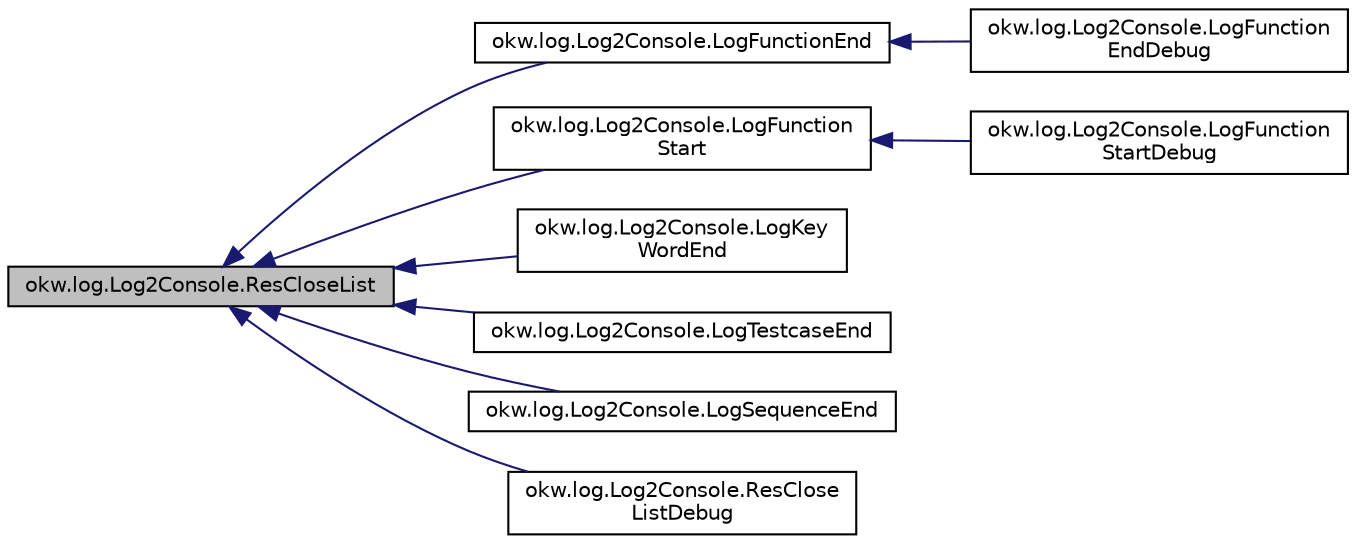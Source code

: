 digraph "okw.log.Log2Console.ResCloseList"
{
 // INTERACTIVE_SVG=YES
  edge [fontname="Helvetica",fontsize="10",labelfontname="Helvetica",labelfontsize="10"];
  node [fontname="Helvetica",fontsize="10",shape=record];
  rankdir="LR";
  Node161 [label="okw.log.Log2Console.ResCloseList",height=0.2,width=0.4,color="black", fillcolor="grey75", style="filled", fontcolor="black"];
  Node161 -> Node162 [dir="back",color="midnightblue",fontsize="10",style="solid",fontname="Helvetica"];
  Node162 [label="okw.log.Log2Console.LogFunctionEnd",height=0.2,width=0.4,color="black", fillcolor="white", style="filled",URL="$classokw_1_1log_1_1_log2_console.html#ae5d97f0d2c5d086474b811f700e97eb1",tooltip="LogFunctionEnd: "];
  Node162 -> Node163 [dir="back",color="midnightblue",fontsize="10",style="solid",fontname="Helvetica"];
  Node163 [label="okw.log.Log2Console.LogFunction\lEndDebug",height=0.2,width=0.4,color="black", fillcolor="white", style="filled",URL="$classokw_1_1log_1_1_log2_console.html#a02a98178389196a6ac48021d5b116d7d",tooltip="LogFunctionEndDebug: "];
  Node161 -> Node164 [dir="back",color="midnightblue",fontsize="10",style="solid",fontname="Helvetica"];
  Node164 [label="okw.log.Log2Console.LogFunction\lStart",height=0.2,width=0.4,color="black", fillcolor="white", style="filled",URL="$classokw_1_1log_1_1_log2_console.html#a06fc14df2dcb5b2b28b65b2a5ca07e25"];
  Node164 -> Node165 [dir="back",color="midnightblue",fontsize="10",style="solid",fontname="Helvetica"];
  Node165 [label="okw.log.Log2Console.LogFunction\lStartDebug",height=0.2,width=0.4,color="black", fillcolor="white", style="filled",URL="$classokw_1_1log_1_1_log2_console.html#ae12be755a9da04599d329cfece22b1ef"];
  Node161 -> Node166 [dir="back",color="midnightblue",fontsize="10",style="solid",fontname="Helvetica"];
  Node166 [label="okw.log.Log2Console.LogKey\lWordEnd",height=0.2,width=0.4,color="black", fillcolor="white", style="filled",URL="$classokw_1_1log_1_1_log2_console.html#a0cfb34192c7f33171638dcde05db6a99",tooltip="LogKeyWordEnd: "];
  Node161 -> Node167 [dir="back",color="midnightblue",fontsize="10",style="solid",fontname="Helvetica"];
  Node167 [label="okw.log.Log2Console.LogTestcaseEnd",height=0.2,width=0.4,color="black", fillcolor="white", style="filled",URL="$classokw_1_1log_1_1_log2_console.html#a3d7f0164c5d9db37f32b9678b96bd2af",tooltip="LogTestcaseEnd: "];
  Node161 -> Node168 [dir="back",color="midnightblue",fontsize="10",style="solid",fontname="Helvetica"];
  Node168 [label="okw.log.Log2Console.LogSequenceEnd",height=0.2,width=0.4,color="black", fillcolor="white", style="filled",URL="$classokw_1_1log_1_1_log2_console.html#a6adb44f183bebb3b2251c595e933e5f7",tooltip="LogSequenceEnd: "];
  Node161 -> Node169 [dir="back",color="midnightblue",fontsize="10",style="solid",fontname="Helvetica"];
  Node169 [label="okw.log.Log2Console.ResClose\lListDebug",height=0.2,width=0.4,color="black", fillcolor="white", style="filled",URL="$classokw_1_1log_1_1_log2_console.html#a5f0ef403d1d3c2c093b2a8b0d6ded070",tooltip="ResCloseListDebug: "];
}

